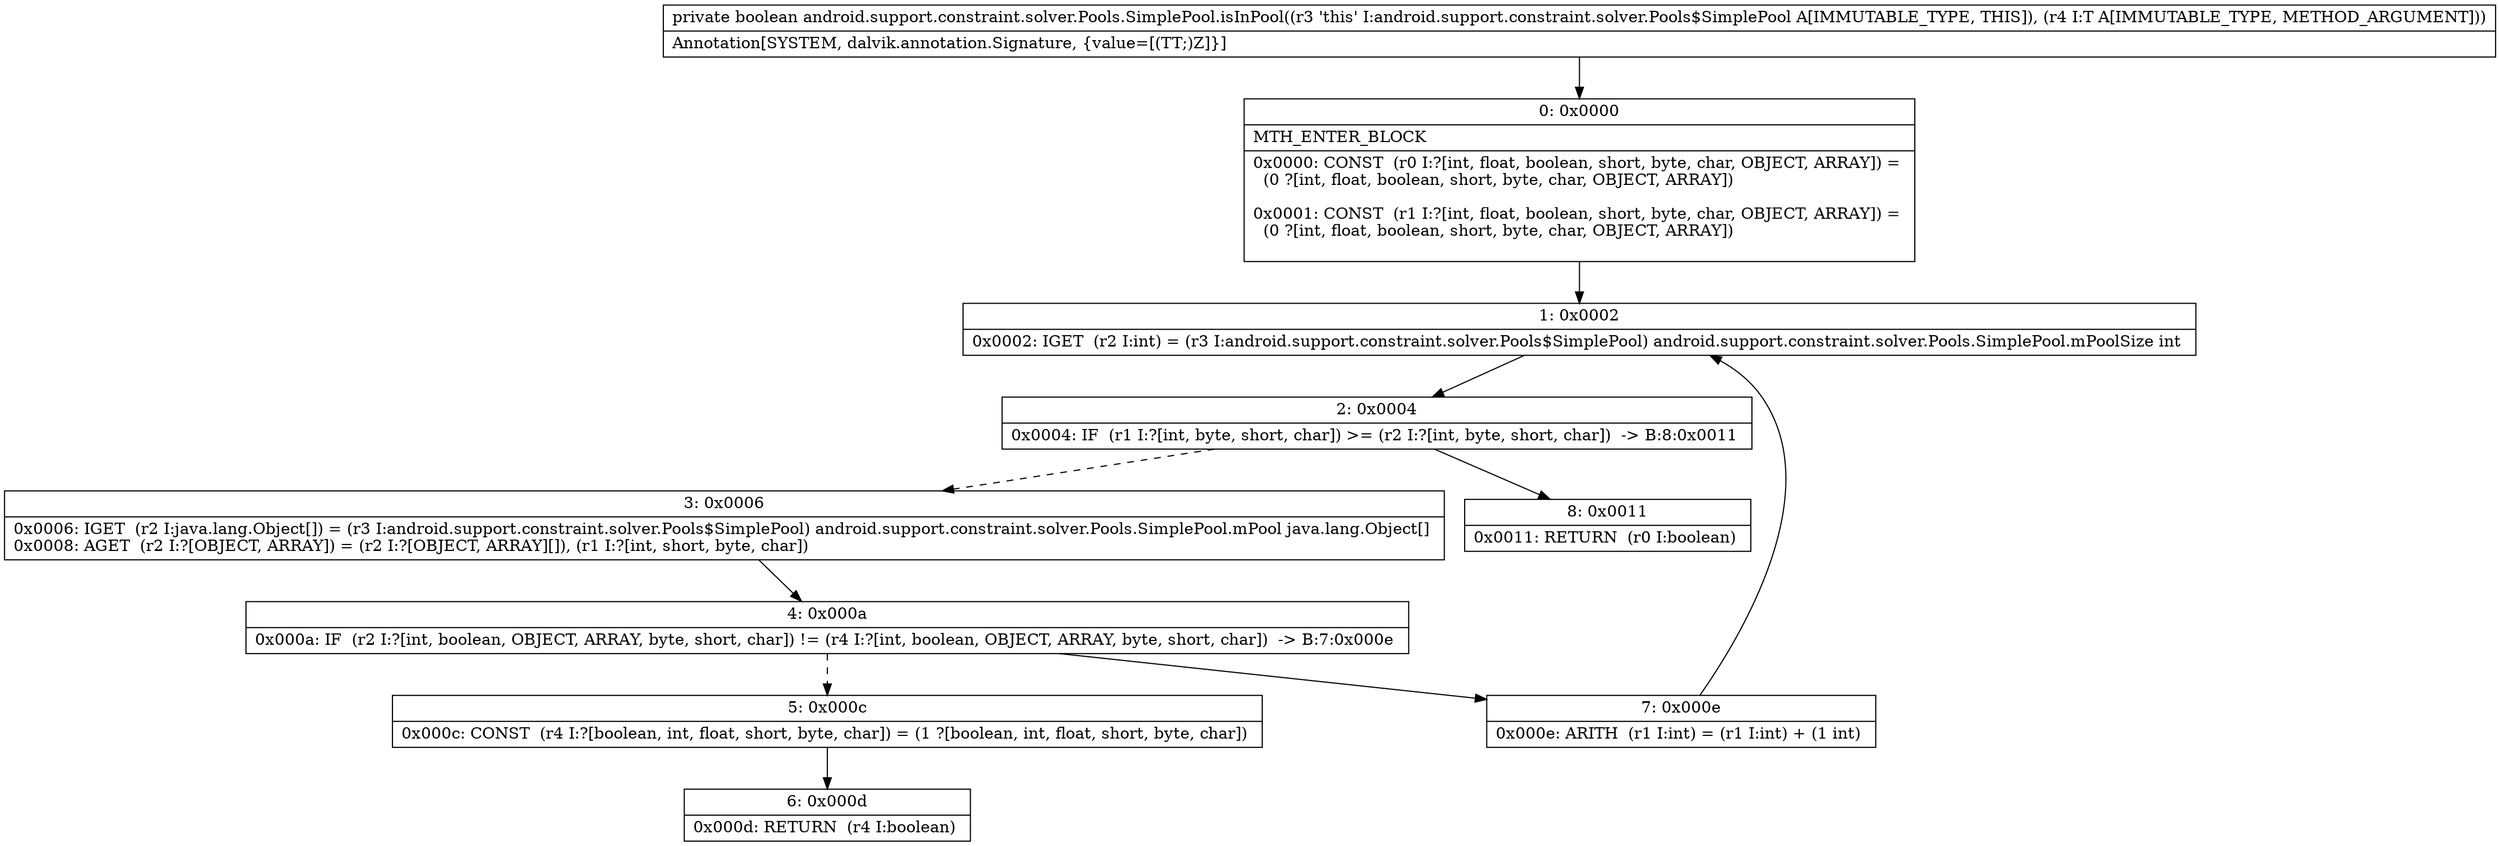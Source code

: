 digraph "CFG forandroid.support.constraint.solver.Pools.SimplePool.isInPool(Ljava\/lang\/Object;)Z" {
Node_0 [shape=record,label="{0\:\ 0x0000|MTH_ENTER_BLOCK\l|0x0000: CONST  (r0 I:?[int, float, boolean, short, byte, char, OBJECT, ARRAY]) = \l  (0 ?[int, float, boolean, short, byte, char, OBJECT, ARRAY])\l \l0x0001: CONST  (r1 I:?[int, float, boolean, short, byte, char, OBJECT, ARRAY]) = \l  (0 ?[int, float, boolean, short, byte, char, OBJECT, ARRAY])\l \l}"];
Node_1 [shape=record,label="{1\:\ 0x0002|0x0002: IGET  (r2 I:int) = (r3 I:android.support.constraint.solver.Pools$SimplePool) android.support.constraint.solver.Pools.SimplePool.mPoolSize int \l}"];
Node_2 [shape=record,label="{2\:\ 0x0004|0x0004: IF  (r1 I:?[int, byte, short, char]) \>= (r2 I:?[int, byte, short, char])  \-\> B:8:0x0011 \l}"];
Node_3 [shape=record,label="{3\:\ 0x0006|0x0006: IGET  (r2 I:java.lang.Object[]) = (r3 I:android.support.constraint.solver.Pools$SimplePool) android.support.constraint.solver.Pools.SimplePool.mPool java.lang.Object[] \l0x0008: AGET  (r2 I:?[OBJECT, ARRAY]) = (r2 I:?[OBJECT, ARRAY][]), (r1 I:?[int, short, byte, char]) \l}"];
Node_4 [shape=record,label="{4\:\ 0x000a|0x000a: IF  (r2 I:?[int, boolean, OBJECT, ARRAY, byte, short, char]) != (r4 I:?[int, boolean, OBJECT, ARRAY, byte, short, char])  \-\> B:7:0x000e \l}"];
Node_5 [shape=record,label="{5\:\ 0x000c|0x000c: CONST  (r4 I:?[boolean, int, float, short, byte, char]) = (1 ?[boolean, int, float, short, byte, char]) \l}"];
Node_6 [shape=record,label="{6\:\ 0x000d|0x000d: RETURN  (r4 I:boolean) \l}"];
Node_7 [shape=record,label="{7\:\ 0x000e|0x000e: ARITH  (r1 I:int) = (r1 I:int) + (1 int) \l}"];
Node_8 [shape=record,label="{8\:\ 0x0011|0x0011: RETURN  (r0 I:boolean) \l}"];
MethodNode[shape=record,label="{private boolean android.support.constraint.solver.Pools.SimplePool.isInPool((r3 'this' I:android.support.constraint.solver.Pools$SimplePool A[IMMUTABLE_TYPE, THIS]), (r4 I:T A[IMMUTABLE_TYPE, METHOD_ARGUMENT]))  | Annotation[SYSTEM, dalvik.annotation.Signature, \{value=[(TT;)Z]\}]\l}"];
MethodNode -> Node_0;
Node_0 -> Node_1;
Node_1 -> Node_2;
Node_2 -> Node_3[style=dashed];
Node_2 -> Node_8;
Node_3 -> Node_4;
Node_4 -> Node_5[style=dashed];
Node_4 -> Node_7;
Node_5 -> Node_6;
Node_7 -> Node_1;
}

